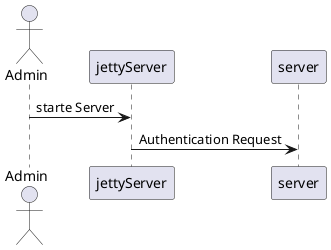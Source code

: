 @startuml
actor Admin
Admin -> jettyServer : starte Server
jettyServer -> server: Authentication Request

@enduml